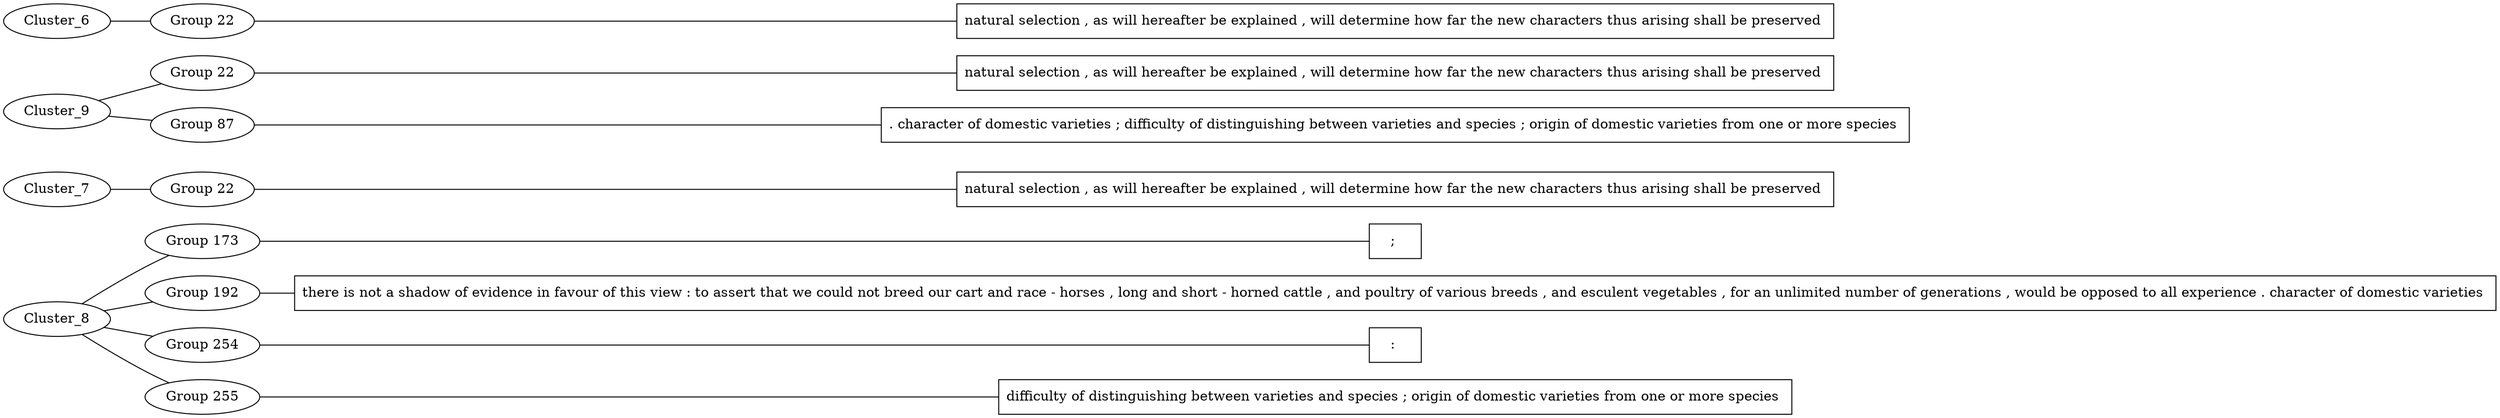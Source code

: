 graph MyGraph {
rankdir = LR
"Cluster_8_255_reading" [shape=box label="difficulty of distinguishing between varieties and species ; origin of domestic varieties from one or more species "]
"Cluster_8_254_reading" [shape=box label=": "]
"Cluster_8_192_reading" [shape=box label="there is not a shadow of evidence in favour of this view : to assert that we could not breed our cart and race - horses , long and short - horned cattle , and poultry of various breeds , and esculent vegetables , for an unlimited number of generations , would be opposed to all experience . character of domestic varieties "]
"Cluster_8_173_reading" [shape=box label="; "]
"Cluster_8_173" [label="Group 173"]
"Cluster_8_192" [label="Group 192"]
"Cluster_8_254" [label="Group 254"]
"Cluster_8_255" [label="Group 255"]
"Cluster_8_255" -- "Cluster_8_255_reading"
"Cluster_8_254" -- "Cluster_8_254_reading"
"Cluster_8_192" -- "Cluster_8_192_reading"
"Cluster_8_173" -- "Cluster_8_173_reading"
Cluster_8 -- "Cluster_8_255"
Cluster_8 -- "Cluster_8_254"
Cluster_8 -- "Cluster_8_192"
Cluster_8 -- "Cluster_8_173"
"Cluster_7_22_reading" [shape=box label="natural selection , as will hereafter be explained , will determine how far the new characters thus arising shall be preserved "]
"Cluster_7_22" [label="Group 22"]
"Cluster_7_22" -- "Cluster_7_22_reading"
Cluster_7 -- "Cluster_7_22"
"Cluster_9_87_reading" [shape=box label=". character of domestic varieties ; difficulty of distinguishing between varieties and species ; origin of domestic varieties from one or more species "]
"Cluster_9_22_reading" [shape=box label="natural selection , as will hereafter be explained , will determine how far the new characters thus arising shall be preserved "]
"Cluster_9_22" [label="Group 22"]
"Cluster_9_87" [label="Group 87"]
"Cluster_9_87" -- "Cluster_9_87_reading"
"Cluster_9_22" -- "Cluster_9_22_reading"
Cluster_9 -- "Cluster_9_87"
Cluster_9 -- "Cluster_9_22"
"Cluster_6_22_reading" [shape=box label="natural selection , as will hereafter be explained , will determine how far the new characters thus arising shall be preserved "]
"Cluster_6_22" [label="Group 22"]
"Cluster_6_22" -- "Cluster_6_22_reading"
Cluster_6 -- "Cluster_6_22"
}